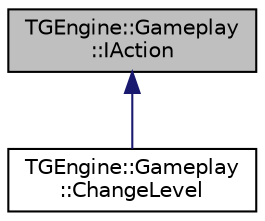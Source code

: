 digraph "TGEngine::Gameplay::IAction"
{
 // LATEX_PDF_SIZE
  edge [fontname="Helvetica",fontsize="10",labelfontname="Helvetica",labelfontsize="10"];
  node [fontname="Helvetica",fontsize="10",shape=record];
  Node1 [label="TGEngine::Gameplay\l::IAction",height=0.2,width=0.4,color="black", fillcolor="grey75", style="filled", fontcolor="black",tooltip=" "];
  Node1 -> Node2 [dir="back",color="midnightblue",fontsize="10",style="solid"];
  Node2 [label="TGEngine::Gameplay\l::ChangeLevel",height=0.2,width=0.4,color="black", fillcolor="white", style="filled",URL="$class_t_g_engine_1_1_gameplay_1_1_change_level.html",tooltip=" "];
}
